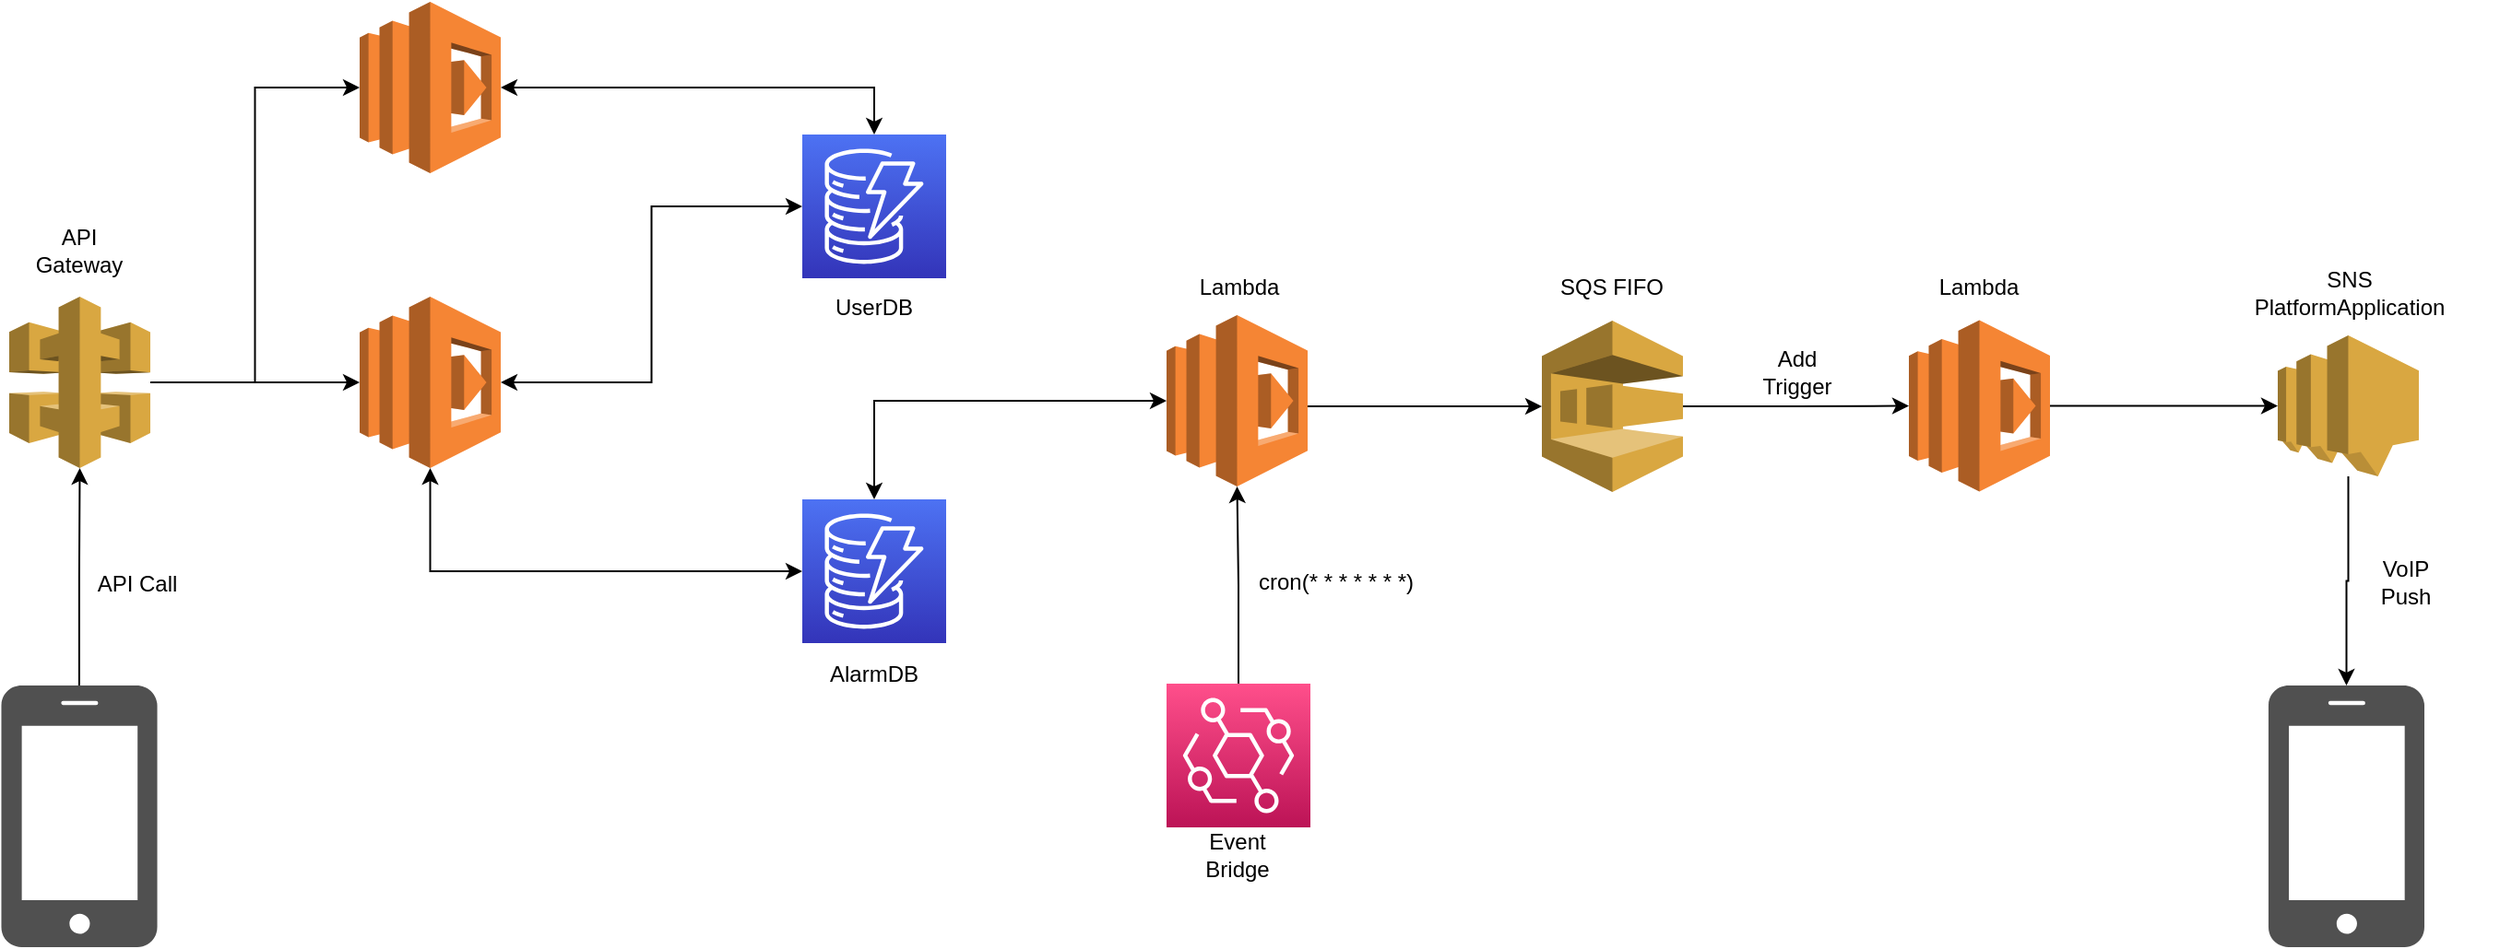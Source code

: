 <mxfile version="20.5.3" type="device"><diagram id="7ZVbUvn4PinL3UD14QV4" name="Page-1"><mxGraphModel dx="1527" dy="981" grid="1" gridSize="10" guides="1" tooltips="1" connect="1" arrows="1" fold="1" page="1" pageScale="1" pageWidth="827" pageHeight="1169" math="0" shadow="0"><root><mxCell id="0"/><mxCell id="1" parent="0"/><mxCell id="nHxKNkCj7YVvxqpv2u66-10" style="edgeStyle=orthogonalEdgeStyle;rounded=0;orthogonalLoop=1;jettySize=auto;html=1;entryX=0;entryY=0.5;entryDx=0;entryDy=0;entryPerimeter=0;" parent="1" source="nHxKNkCj7YVvxqpv2u66-1" target="nHxKNkCj7YVvxqpv2u66-2" edge="1"><mxGeometry relative="1" as="geometry"/></mxCell><mxCell id="nHxKNkCj7YVvxqpv2u66-11" style="edgeStyle=orthogonalEdgeStyle;rounded=0;orthogonalLoop=1;jettySize=auto;html=1;entryX=0;entryY=0.5;entryDx=0;entryDy=0;entryPerimeter=0;" parent="1" source="nHxKNkCj7YVvxqpv2u66-1" target="nHxKNkCj7YVvxqpv2u66-3" edge="1"><mxGeometry relative="1" as="geometry"/></mxCell><mxCell id="nHxKNkCj7YVvxqpv2u66-1" value="" style="outlineConnect=0;dashed=0;verticalLabelPosition=bottom;verticalAlign=top;align=center;html=1;shape=mxgraph.aws3.api_gateway;fillColor=#D9A741;gradientColor=none;" parent="1" vertex="1"><mxGeometry x="90" y="270" width="76.5" height="93" as="geometry"/></mxCell><mxCell id="nHxKNkCj7YVvxqpv2u66-16" style="edgeStyle=orthogonalEdgeStyle;rounded=0;orthogonalLoop=1;jettySize=auto;html=1;strokeColor=none;startArrow=classic;startFill=1;" parent="1" source="nHxKNkCj7YVvxqpv2u66-2" target="nHxKNkCj7YVvxqpv2u66-5" edge="1"><mxGeometry relative="1" as="geometry"/></mxCell><mxCell id="nHxKNkCj7YVvxqpv2u66-17" style="edgeStyle=orthogonalEdgeStyle;rounded=0;orthogonalLoop=1;jettySize=auto;html=1;startArrow=classic;startFill=1;entryX=0.5;entryY=0;entryDx=0;entryDy=0;entryPerimeter=0;" parent="1" source="nHxKNkCj7YVvxqpv2u66-2" target="nHxKNkCj7YVvxqpv2u66-5" edge="1"><mxGeometry relative="1" as="geometry"/></mxCell><mxCell id="nHxKNkCj7YVvxqpv2u66-2" value="" style="outlineConnect=0;dashed=0;verticalLabelPosition=bottom;verticalAlign=top;align=center;html=1;shape=mxgraph.aws3.lambda;fillColor=#F58534;gradientColor=none;" parent="1" vertex="1"><mxGeometry x="280" y="110" width="76.5" height="93" as="geometry"/></mxCell><mxCell id="nHxKNkCj7YVvxqpv2u66-18" style="edgeStyle=orthogonalEdgeStyle;rounded=0;orthogonalLoop=1;jettySize=auto;html=1;startArrow=classic;startFill=1;entryX=0;entryY=0.5;entryDx=0;entryDy=0;entryPerimeter=0;" parent="1" source="nHxKNkCj7YVvxqpv2u66-3" target="nHxKNkCj7YVvxqpv2u66-5" edge="1"><mxGeometry relative="1" as="geometry"><mxPoint x="460" y="221" as="targetPoint"/></mxGeometry></mxCell><mxCell id="nHxKNkCj7YVvxqpv2u66-3" value="" style="outlineConnect=0;dashed=0;verticalLabelPosition=bottom;verticalAlign=top;align=center;html=1;shape=mxgraph.aws3.lambda;fillColor=#F58534;gradientColor=none;" parent="1" vertex="1"><mxGeometry x="280" y="270" width="76.5" height="93" as="geometry"/></mxCell><mxCell id="nHxKNkCj7YVvxqpv2u66-5" value="" style="sketch=0;points=[[0,0,0],[0.25,0,0],[0.5,0,0],[0.75,0,0],[1,0,0],[0,1,0],[0.25,1,0],[0.5,1,0],[0.75,1,0],[1,1,0],[0,0.25,0],[0,0.5,0],[0,0.75,0],[1,0.25,0],[1,0.5,0],[1,0.75,0]];outlineConnect=0;fontColor=#232F3E;gradientColor=#4D72F3;gradientDirection=north;fillColor=#3334B9;strokeColor=#ffffff;dashed=0;verticalLabelPosition=bottom;verticalAlign=top;align=center;html=1;fontSize=12;fontStyle=0;aspect=fixed;shape=mxgraph.aws4.resourceIcon;resIcon=mxgraph.aws4.dynamodb;" parent="1" vertex="1"><mxGeometry x="520" y="182" width="78" height="78" as="geometry"/></mxCell><mxCell id="nHxKNkCj7YVvxqpv2u66-49" style="edgeStyle=orthogonalEdgeStyle;rounded=0;orthogonalLoop=1;jettySize=auto;html=1;startArrow=classic;startFill=1;" parent="1" source="nHxKNkCj7YVvxqpv2u66-6" target="nHxKNkCj7YVvxqpv2u66-3" edge="1"><mxGeometry relative="1" as="geometry"/></mxCell><mxCell id="nHxKNkCj7YVvxqpv2u66-6" value="" style="sketch=0;points=[[0,0,0],[0.25,0,0],[0.5,0,0],[0.75,0,0],[1,0,0],[0,1,0],[0.25,1,0],[0.5,1,0],[0.75,1,0],[1,1,0],[0,0.25,0],[0,0.5,0],[0,0.75,0],[1,0.25,0],[1,0.5,0],[1,0.75,0]];outlineConnect=0;fontColor=#232F3E;gradientColor=#4D72F3;gradientDirection=north;fillColor=#3334B9;strokeColor=#ffffff;dashed=0;verticalLabelPosition=bottom;verticalAlign=top;align=center;html=1;fontSize=12;fontStyle=0;aspect=fixed;shape=mxgraph.aws4.resourceIcon;resIcon=mxgraph.aws4.dynamodb;" parent="1" vertex="1"><mxGeometry x="520" y="380" width="78" height="78" as="geometry"/></mxCell><mxCell id="nHxKNkCj7YVvxqpv2u66-20" style="edgeStyle=orthogonalEdgeStyle;rounded=0;orthogonalLoop=1;jettySize=auto;html=1;startArrow=classic;startFill=1;" parent="1" source="qOQBv4xEcjr3WLklUMgh-1" target="nHxKNkCj7YVvxqpv2u66-6" edge="1"><mxGeometry relative="1" as="geometry"><mxPoint x="720" y="329.242" as="sourcePoint"/></mxGeometry></mxCell><mxCell id="nHxKNkCj7YVvxqpv2u66-25" style="edgeStyle=orthogonalEdgeStyle;rounded=0;orthogonalLoop=1;jettySize=auto;html=1;entryX=0;entryY=0.5;entryDx=0;entryDy=0;entryPerimeter=0;startArrow=none;startFill=0;" parent="1" source="qOQBv4xEcjr3WLklUMgh-1" target="nHxKNkCj7YVvxqpv2u66-22" edge="1"><mxGeometry relative="1" as="geometry"><mxPoint x="820" y="329" as="sourcePoint"/><Array as="points"><mxPoint x="858" y="330"/></Array></mxGeometry></mxCell><mxCell id="nHxKNkCj7YVvxqpv2u66-41" style="edgeStyle=orthogonalEdgeStyle;rounded=0;orthogonalLoop=1;jettySize=auto;html=1;startArrow=none;startFill=0;" parent="1" source="nHxKNkCj7YVvxqpv2u66-9" target="nHxKNkCj7YVvxqpv2u66-40" edge="1"><mxGeometry relative="1" as="geometry"/></mxCell><mxCell id="nHxKNkCj7YVvxqpv2u66-9" value="" style="outlineConnect=0;dashed=0;verticalLabelPosition=bottom;verticalAlign=top;align=center;html=1;shape=mxgraph.aws3.sns;fillColor=#D9A741;gradientColor=none;" parent="1" vertex="1"><mxGeometry x="1320" y="291" width="76.5" height="76.5" as="geometry"/></mxCell><mxCell id="nHxKNkCj7YVvxqpv2u66-27" style="edgeStyle=orthogonalEdgeStyle;rounded=0;orthogonalLoop=1;jettySize=auto;html=1;entryX=0;entryY=0.5;entryDx=0;entryDy=0;entryPerimeter=0;startArrow=none;startFill=0;" parent="1" source="nHxKNkCj7YVvxqpv2u66-22" target="nHxKNkCj7YVvxqpv2u66-26" edge="1"><mxGeometry relative="1" as="geometry"/></mxCell><mxCell id="nHxKNkCj7YVvxqpv2u66-22" value="" style="outlineConnect=0;dashed=0;verticalLabelPosition=bottom;verticalAlign=top;align=center;html=1;shape=mxgraph.aws3.sqs;fillColor=#D9A741;gradientColor=none;" parent="1" vertex="1"><mxGeometry x="921" y="283" width="76.5" height="93" as="geometry"/></mxCell><mxCell id="nHxKNkCj7YVvxqpv2u66-28" style="edgeStyle=orthogonalEdgeStyle;rounded=0;orthogonalLoop=1;jettySize=auto;html=1;startArrow=none;startFill=0;" parent="1" source="nHxKNkCj7YVvxqpv2u66-26" target="nHxKNkCj7YVvxqpv2u66-9" edge="1"><mxGeometry relative="1" as="geometry"/></mxCell><mxCell id="nHxKNkCj7YVvxqpv2u66-26" value="" style="outlineConnect=0;dashed=0;verticalLabelPosition=bottom;verticalAlign=top;align=center;html=1;shape=mxgraph.aws3.lambda;fillColor=#F58534;gradientColor=none;" parent="1" vertex="1"><mxGeometry x="1120" y="282.75" width="76.5" height="93" as="geometry"/></mxCell><mxCell id="nHxKNkCj7YVvxqpv2u66-31" style="edgeStyle=orthogonalEdgeStyle;rounded=0;orthogonalLoop=1;jettySize=auto;html=1;entryX=0.5;entryY=1;entryDx=0;entryDy=0;entryPerimeter=0;startArrow=none;startFill=0;" parent="1" source="nHxKNkCj7YVvxqpv2u66-29" target="qOQBv4xEcjr3WLklUMgh-1" edge="1"><mxGeometry relative="1" as="geometry"><mxPoint x="756" y="356.587" as="targetPoint"/></mxGeometry></mxCell><mxCell id="nHxKNkCj7YVvxqpv2u66-29" value="" style="sketch=0;points=[[0,0,0],[0.25,0,0],[0.5,0,0],[0.75,0,0],[1,0,0],[0,1,0],[0.25,1,0],[0.5,1,0],[0.75,1,0],[1,1,0],[0,0.25,0],[0,0.5,0],[0,0.75,0],[1,0.25,0],[1,0.5,0],[1,0.75,0]];outlineConnect=0;fontColor=#232F3E;gradientColor=#FF4F8B;gradientDirection=north;fillColor=#BC1356;strokeColor=#ffffff;dashed=0;verticalLabelPosition=bottom;verticalAlign=top;align=center;html=1;fontSize=12;fontStyle=0;aspect=fixed;shape=mxgraph.aws4.resourceIcon;resIcon=mxgraph.aws4.eventbridge;" parent="1" vertex="1"><mxGeometry x="717.5" y="480" width="78" height="78" as="geometry"/></mxCell><mxCell id="nHxKNkCj7YVvxqpv2u66-39" style="edgeStyle=orthogonalEdgeStyle;rounded=0;orthogonalLoop=1;jettySize=auto;html=1;entryX=0.5;entryY=1;entryDx=0;entryDy=0;entryPerimeter=0;startArrow=none;startFill=0;" parent="1" source="nHxKNkCj7YVvxqpv2u66-38" target="nHxKNkCj7YVvxqpv2u66-1" edge="1"><mxGeometry relative="1" as="geometry"/></mxCell><mxCell id="nHxKNkCj7YVvxqpv2u66-38" value="" style="sketch=0;pointerEvents=1;shadow=0;dashed=0;html=1;strokeColor=none;fillColor=#505050;labelPosition=center;verticalLabelPosition=bottom;verticalAlign=top;outlineConnect=0;align=center;shape=mxgraph.office.devices.cell_phone_iphone_standalone;" parent="1" vertex="1"><mxGeometry x="85.74" y="481" width="84.52" height="142" as="geometry"/></mxCell><mxCell id="nHxKNkCj7YVvxqpv2u66-40" value="" style="sketch=0;pointerEvents=1;shadow=0;dashed=0;html=1;strokeColor=none;fillColor=#505050;labelPosition=center;verticalLabelPosition=bottom;verticalAlign=top;outlineConnect=0;align=center;shape=mxgraph.office.devices.cell_phone_iphone_standalone;" parent="1" vertex="1"><mxGeometry x="1314.98" y="481" width="84.52" height="142" as="geometry"/></mxCell><mxCell id="nHxKNkCj7YVvxqpv2u66-42" value="API Gateway" style="text;html=1;strokeColor=none;fillColor=none;align=center;verticalAlign=middle;whiteSpace=wrap;rounded=0;" parent="1" vertex="1"><mxGeometry x="98" y="230" width="60" height="30" as="geometry"/></mxCell><mxCell id="nHxKNkCj7YVvxqpv2u66-43" value="AlarmDB" style="text;html=1;strokeColor=none;fillColor=none;align=center;verticalAlign=middle;whiteSpace=wrap;rounded=0;" parent="1" vertex="1"><mxGeometry x="529" y="460" width="60" height="30" as="geometry"/></mxCell><mxCell id="nHxKNkCj7YVvxqpv2u66-44" value="UserDB" style="text;html=1;strokeColor=none;fillColor=none;align=center;verticalAlign=middle;whiteSpace=wrap;rounded=0;" parent="1" vertex="1"><mxGeometry x="529" y="261" width="60" height="30" as="geometry"/></mxCell><mxCell id="nHxKNkCj7YVvxqpv2u66-50" value="Lambda" style="text;html=1;strokeColor=none;fillColor=none;align=center;verticalAlign=middle;whiteSpace=wrap;rounded=0;" parent="1" vertex="1"><mxGeometry x="726.5" y="250" width="60" height="30" as="geometry"/></mxCell><mxCell id="nHxKNkCj7YVvxqpv2u66-53" value="Event Bridge" style="text;html=1;strokeColor=none;fillColor=none;align=center;verticalAlign=middle;whiteSpace=wrap;rounded=0;" parent="1" vertex="1"><mxGeometry x="726" y="558" width="60" height="30" as="geometry"/></mxCell><mxCell id="nHxKNkCj7YVvxqpv2u66-54" value="cron(* * * * * * *)" style="text;html=1;strokeColor=none;fillColor=none;align=center;verticalAlign=middle;whiteSpace=wrap;rounded=0;" parent="1" vertex="1"><mxGeometry x="760" y="410" width="99" height="30" as="geometry"/></mxCell><mxCell id="nHxKNkCj7YVvxqpv2u66-55" value="SQS FIFO" style="text;html=1;strokeColor=none;fillColor=none;align=center;verticalAlign=middle;whiteSpace=wrap;rounded=0;" parent="1" vertex="1"><mxGeometry x="929.25" y="250" width="60" height="30" as="geometry"/></mxCell><mxCell id="nHxKNkCj7YVvxqpv2u66-56" value="Lambda" style="text;html=1;strokeColor=none;fillColor=none;align=center;verticalAlign=middle;whiteSpace=wrap;rounded=0;" parent="1" vertex="1"><mxGeometry x="1128.25" y="250" width="60" height="30" as="geometry"/></mxCell><mxCell id="nHxKNkCj7YVvxqpv2u66-57" value="SNS&lt;br&gt;PlatformApplication" style="text;html=1;strokeColor=none;fillColor=none;align=center;verticalAlign=middle;whiteSpace=wrap;rounded=0;" parent="1" vertex="1"><mxGeometry x="1329.26" y="253" width="60" height="30" as="geometry"/></mxCell><mxCell id="nHxKNkCj7YVvxqpv2u66-59" value="Add&lt;br&gt;Trigger" style="text;html=1;strokeColor=none;fillColor=none;align=center;verticalAlign=middle;whiteSpace=wrap;rounded=0;" parent="1" vertex="1"><mxGeometry x="1010" y="295.5" width="99" height="30" as="geometry"/></mxCell><mxCell id="nHxKNkCj7YVvxqpv2u66-60" value="VoIP&lt;br&gt;Push" style="text;html=1;strokeColor=none;fillColor=none;align=center;verticalAlign=middle;whiteSpace=wrap;rounded=0;" parent="1" vertex="1"><mxGeometry x="1340" y="410" width="99" height="30" as="geometry"/></mxCell><mxCell id="nHxKNkCj7YVvxqpv2u66-61" value="API Call" style="text;html=1;strokeColor=none;fillColor=none;align=center;verticalAlign=middle;whiteSpace=wrap;rounded=0;" parent="1" vertex="1"><mxGeometry x="110" y="411" width="99" height="30" as="geometry"/></mxCell><mxCell id="qOQBv4xEcjr3WLklUMgh-1" value="" style="outlineConnect=0;dashed=0;verticalLabelPosition=bottom;verticalAlign=top;align=center;html=1;shape=mxgraph.aws3.lambda;fillColor=#F58534;gradientColor=none;" vertex="1" parent="1"><mxGeometry x="717.5" y="280" width="76.5" height="93" as="geometry"/></mxCell></root></mxGraphModel></diagram></mxfile>